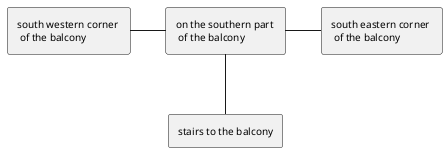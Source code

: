 @startuml

skinparam defaultFontSize 10

rectangle "on the southern part \n of the balcony" as 0001
rectangle "stairs to the balcony" as 0002
rectangle "south western corner \n of the balcony" as 0003
rectangle "south eastern corner \n of the balcony" as 0004

0002 -u- 0001

0001 -l- 0003
0001 -r- 0004

@enduml

